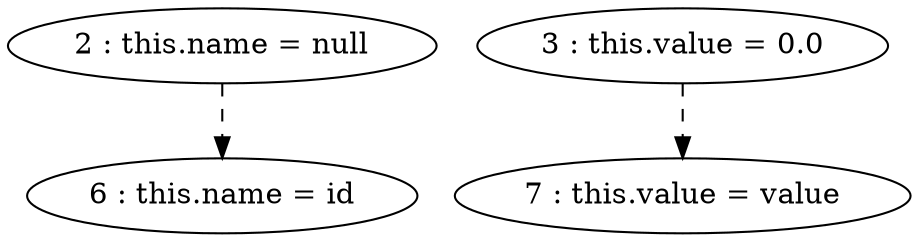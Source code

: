 digraph G {
"2 : this.name = null"
"2 : this.name = null" -> "6 : this.name = id" [style=dashed]
"3 : this.value = 0.0"
"3 : this.value = 0.0" -> "7 : this.value = value" [style=dashed]
"6 : this.name = id"
"7 : this.value = value"
}